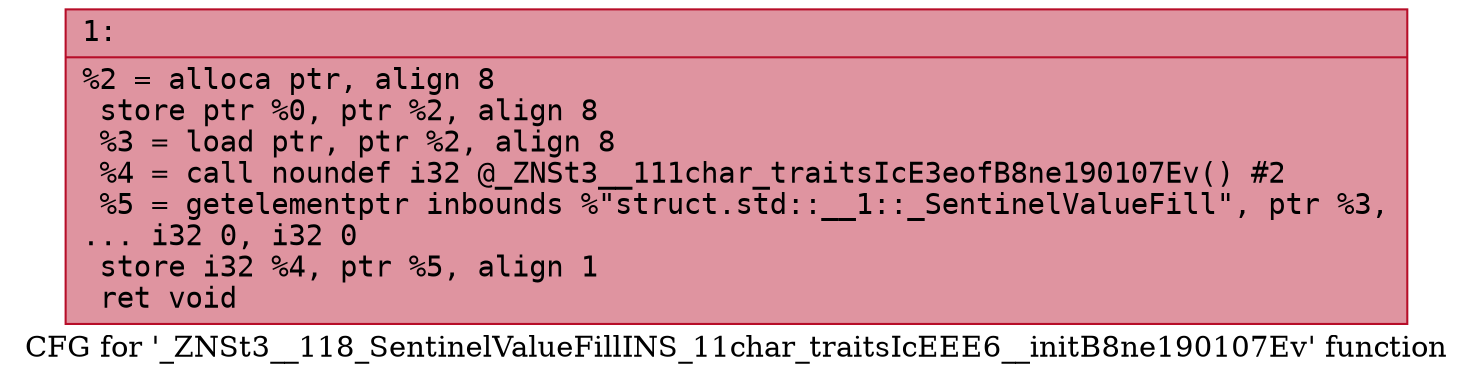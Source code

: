 digraph "CFG for '_ZNSt3__118_SentinelValueFillINS_11char_traitsIcEEE6__initB8ne190107Ev' function" {
	label="CFG for '_ZNSt3__118_SentinelValueFillINS_11char_traitsIcEEE6__initB8ne190107Ev' function";

	Node0x6000005c6210 [shape=record,color="#b70d28ff", style=filled, fillcolor="#b70d2870" fontname="Courier",label="{1:\l|  %2 = alloca ptr, align 8\l  store ptr %0, ptr %2, align 8\l  %3 = load ptr, ptr %2, align 8\l  %4 = call noundef i32 @_ZNSt3__111char_traitsIcE3eofB8ne190107Ev() #2\l  %5 = getelementptr inbounds %\"struct.std::__1::_SentinelValueFill\", ptr %3,\l... i32 0, i32 0\l  store i32 %4, ptr %5, align 1\l  ret void\l}"];
}
